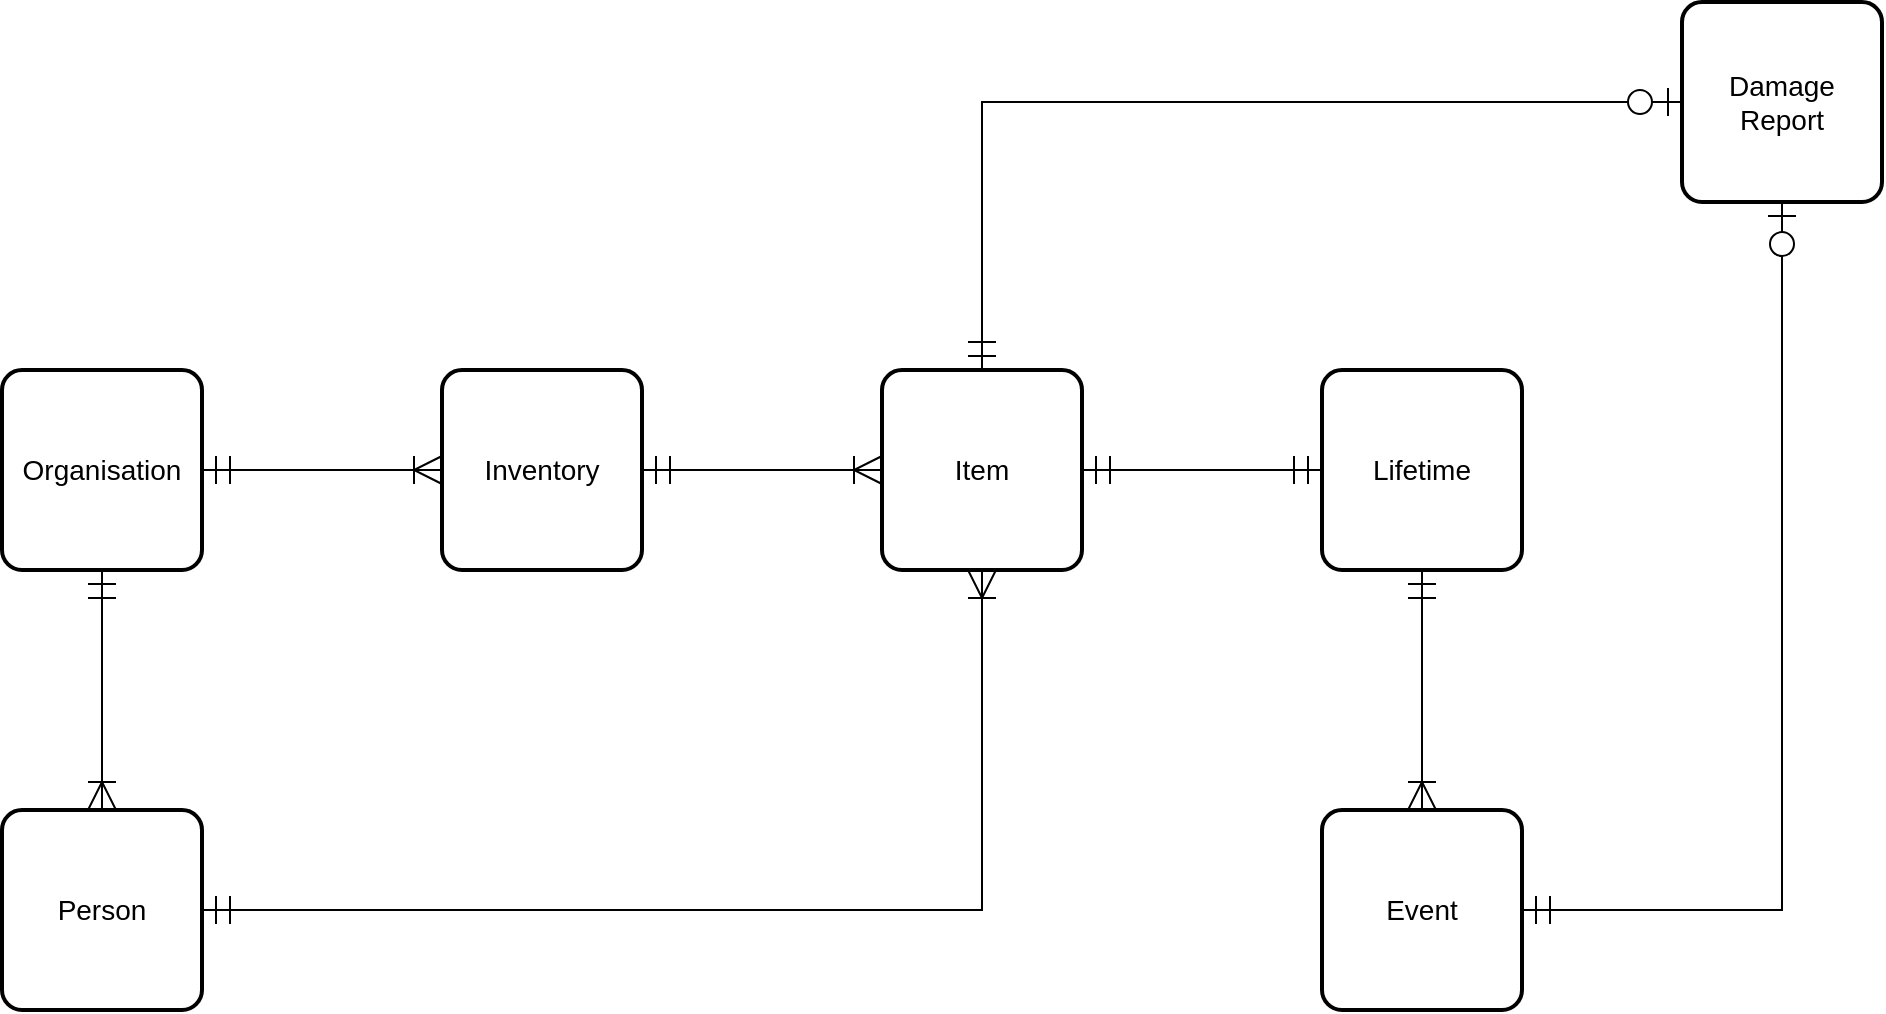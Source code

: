 <mxfile version="10.7.7" type="device"><diagram id="_GvKBpLeozDcFgyx6WHO" name="Basic"><mxGraphModel dx="842" dy="607" grid="1" gridSize="10" guides="1" tooltips="1" connect="1" arrows="1" fold="1" page="1" pageScale="1" pageWidth="827" pageHeight="1169" math="0" shadow="0"><root><mxCell id="0"/><mxCell id="1" parent="0"/><mxCell id="5QvPNb8wQCuW4MMWJvOF-3" style="edgeStyle=orthogonalEdgeStyle;rounded=0;orthogonalLoop=1;jettySize=auto;html=1;exitX=1;exitY=0.5;exitDx=0;exitDy=0;entryX=0;entryY=0.5;entryDx=0;entryDy=0;startArrow=ERmandOne;startFill=0;endArrow=ERoneToMany;endFill=0;endSize=12;startSize=12;" parent="1" source="5QvPNb8wQCuW4MMWJvOF-1" target="5QvPNb8wQCuW4MMWJvOF-2" edge="1"><mxGeometry relative="1" as="geometry"/></mxCell><mxCell id="5QvPNb8wQCuW4MMWJvOF-1" value="Organisation" style="strokeWidth=2;rounded=1;arcSize=10;whiteSpace=wrap;html=1;align=center;fontSize=14;" parent="1" vertex="1"><mxGeometry x="40" y="264" width="100" height="100" as="geometry"/></mxCell><mxCell id="5QvPNb8wQCuW4MMWJvOF-5" style="edgeStyle=orthogonalEdgeStyle;rounded=0;orthogonalLoop=1;jettySize=auto;html=1;exitX=1;exitY=0.5;exitDx=0;exitDy=0;entryX=0;entryY=0.5;entryDx=0;entryDy=0;startArrow=ERmandOne;startFill=0;startSize=12;endArrow=ERoneToMany;endFill=0;endSize=12;" parent="1" source="5QvPNb8wQCuW4MMWJvOF-2" target="5QvPNb8wQCuW4MMWJvOF-4" edge="1"><mxGeometry relative="1" as="geometry"/></mxCell><mxCell id="5QvPNb8wQCuW4MMWJvOF-2" value="Inventory" style="strokeWidth=2;rounded=1;arcSize=10;whiteSpace=wrap;html=1;align=center;fontSize=14;" parent="1" vertex="1"><mxGeometry x="260" y="264" width="100" height="100" as="geometry"/></mxCell><mxCell id="5QvPNb8wQCuW4MMWJvOF-7" style="edgeStyle=orthogonalEdgeStyle;rounded=0;orthogonalLoop=1;jettySize=auto;html=1;exitX=1;exitY=0.5;exitDx=0;exitDy=0;entryX=0;entryY=0.5;entryDx=0;entryDy=0;startArrow=ERmandOne;startFill=0;startSize=12;endArrow=ERmandOne;endFill=0;endSize=12;" parent="1" source="5QvPNb8wQCuW4MMWJvOF-4" target="5QvPNb8wQCuW4MMWJvOF-6" edge="1"><mxGeometry relative="1" as="geometry"/></mxCell><mxCell id="DbugQzQx4gIu4n984aib-2" style="edgeStyle=orthogonalEdgeStyle;rounded=0;orthogonalLoop=1;jettySize=auto;html=1;exitX=0.5;exitY=0;exitDx=0;exitDy=0;entryX=0;entryY=0.5;entryDx=0;entryDy=0;endArrow=ERzeroToOne;endFill=1;startArrow=ERmandOne;startFill=0;endSize=12;startSize=12;" edge="1" parent="1" source="5QvPNb8wQCuW4MMWJvOF-4" target="DbugQzQx4gIu4n984aib-1"><mxGeometry relative="1" as="geometry"/></mxCell><mxCell id="5QvPNb8wQCuW4MMWJvOF-4" value="Item" style="strokeWidth=2;rounded=1;arcSize=10;whiteSpace=wrap;html=1;align=center;fontSize=14;" parent="1" vertex="1"><mxGeometry x="480" y="264" width="100" height="100" as="geometry"/></mxCell><mxCell id="5QvPNb8wQCuW4MMWJvOF-9" style="edgeStyle=orthogonalEdgeStyle;rounded=0;orthogonalLoop=1;jettySize=auto;html=1;exitX=0.5;exitY=1;exitDx=0;exitDy=0;entryX=0.5;entryY=0;entryDx=0;entryDy=0;startArrow=ERmandOne;startFill=0;startSize=12;endArrow=ERoneToMany;endFill=0;endSize=12;" parent="1" source="5QvPNb8wQCuW4MMWJvOF-6" target="5QvPNb8wQCuW4MMWJvOF-8" edge="1"><mxGeometry relative="1" as="geometry"/></mxCell><mxCell id="5QvPNb8wQCuW4MMWJvOF-6" value="Lifetime" style="strokeWidth=2;rounded=1;arcSize=10;whiteSpace=wrap;html=1;align=center;fontSize=14;" parent="1" vertex="1"><mxGeometry x="700" y="264" width="100" height="100" as="geometry"/></mxCell><mxCell id="DbugQzQx4gIu4n984aib-4" style="edgeStyle=orthogonalEdgeStyle;rounded=0;orthogonalLoop=1;jettySize=auto;html=1;exitX=1;exitY=0.5;exitDx=0;exitDy=0;entryX=0.5;entryY=1;entryDx=0;entryDy=0;startArrow=ERmandOne;startFill=0;startSize=12;endArrow=ERzeroToOne;endFill=1;endSize=12;" edge="1" parent="1" source="5QvPNb8wQCuW4MMWJvOF-8" target="DbugQzQx4gIu4n984aib-1"><mxGeometry relative="1" as="geometry"/></mxCell><mxCell id="5QvPNb8wQCuW4MMWJvOF-8" value="Event" style="strokeWidth=2;rounded=1;arcSize=10;whiteSpace=wrap;html=1;align=center;fontSize=14;" parent="1" vertex="1"><mxGeometry x="700" y="484" width="100" height="100" as="geometry"/></mxCell><mxCell id="5QvPNb8wQCuW4MMWJvOF-11" style="edgeStyle=orthogonalEdgeStyle;rounded=0;orthogonalLoop=1;jettySize=auto;html=1;exitX=0.5;exitY=0;exitDx=0;exitDy=0;entryX=0.5;entryY=1;entryDx=0;entryDy=0;startArrow=ERoneToMany;startFill=0;startSize=12;endArrow=ERmandOne;endFill=0;endSize=12;" parent="1" source="5QvPNb8wQCuW4MMWJvOF-10" target="5QvPNb8wQCuW4MMWJvOF-1" edge="1"><mxGeometry relative="1" as="geometry"/></mxCell><mxCell id="zLNpXcZejAgezcAYLTAP-1" style="edgeStyle=orthogonalEdgeStyle;rounded=0;orthogonalLoop=1;jettySize=auto;html=1;exitX=1;exitY=0.5;exitDx=0;exitDy=0;entryX=0.5;entryY=1;entryDx=0;entryDy=0;endArrow=ERoneToMany;endFill=0;startSize=12;endSize=12;startArrow=ERmandOne;startFill=0;" parent="1" source="5QvPNb8wQCuW4MMWJvOF-10" target="5QvPNb8wQCuW4MMWJvOF-4" edge="1"><mxGeometry relative="1" as="geometry"/></mxCell><mxCell id="5QvPNb8wQCuW4MMWJvOF-10" value="Person" style="strokeWidth=2;rounded=1;arcSize=10;whiteSpace=wrap;html=1;align=center;fontSize=14;" parent="1" vertex="1"><mxGeometry x="40" y="484" width="100" height="100" as="geometry"/></mxCell><mxCell id="DbugQzQx4gIu4n984aib-1" value="Damage Report" style="strokeWidth=2;rounded=1;arcSize=10;whiteSpace=wrap;html=1;align=center;fontSize=14;" vertex="1" parent="1"><mxGeometry x="880" y="80" width="100" height="100" as="geometry"/></mxCell></root></mxGraphModel></diagram><diagram id="gsqZ_80uJfp-jsKnLMtk" name="Advance"><mxGraphModel dx="1203" dy="867" grid="1" gridSize="10" guides="1" tooltips="1" connect="1" arrows="1" fold="1" page="1" pageScale="1" pageWidth="827" pageHeight="1169" math="0" shadow="0"><root><mxCell id="19jVaYg5dmGJFF_RDaZT-0"/><mxCell id="19jVaYg5dmGJFF_RDaZT-1" parent="19jVaYg5dmGJFF_RDaZT-0"/><mxCell id="TjlZCDQqwRNZRo_nXs6U-13" style="edgeStyle=orthogonalEdgeStyle;rounded=0;orthogonalLoop=1;jettySize=auto;html=1;exitX=1;exitY=0.5;exitDx=0;exitDy=0;entryX=0;entryY=0.5;entryDx=0;entryDy=0;endArrow=ERoneToMany;endFill=0;startArrow=ERmandOne;startFill=0;endSize=12;startSize=12;" parent="19jVaYg5dmGJFF_RDaZT-1" source="6cF5iHMJc9zfMvDk7r_Y-0" target="TjlZCDQqwRNZRo_nXs6U-0" edge="1"><mxGeometry relative="1" as="geometry"/></mxCell><mxCell id="3a47TFmYE23sMU_mD0Hx-2" style="edgeStyle=orthogonalEdgeStyle;rounded=0;orthogonalLoop=1;jettySize=auto;html=1;exitX=0.5;exitY=1;exitDx=0;exitDy=0;entryX=0.5;entryY=0;entryDx=0;entryDy=0;startArrow=ERmandOne;startFill=0;startSize=12;endArrow=ERoneToMany;endFill=0;endSize=12;" parent="19jVaYg5dmGJFF_RDaZT-1" source="6cF5iHMJc9zfMvDk7r_Y-0" target="nq54go64z7IehE116V87-0" edge="1"><mxGeometry relative="1" as="geometry"/></mxCell><mxCell id="6cF5iHMJc9zfMvDk7r_Y-0" value="Organisation" style="swimlane;fontStyle=0;childLayout=stackLayout;horizontal=1;startSize=26;fillColor=#e0e0e0;horizontalStack=0;resizeParent=1;resizeParentMax=0;resizeLast=0;collapsible=1;marginBottom=0;swimlaneFillColor=#ffffff;align=center;fontSize=14;" parent="19jVaYg5dmGJFF_RDaZT-1" vertex="1"><mxGeometry x="40" y="51" width="160" height="118" as="geometry"><mxRectangle x="40" y="51" width="110" height="26" as="alternateBounds"/></mxGeometry></mxCell><mxCell id="6cF5iHMJc9zfMvDk7r_Y-1" value="organisationId" style="shape=partialRectangle;top=0;left=0;right=0;bottom=1;align=left;verticalAlign=middle;fillColor=none;spacingLeft=34;spacingRight=4;overflow=hidden;rotatable=0;points=[[0,0.5],[1,0.5]];portConstraint=eastwest;dropTarget=0;fontStyle=5;fontSize=12;" parent="6cF5iHMJc9zfMvDk7r_Y-0" vertex="1"><mxGeometry y="26" width="160" height="30" as="geometry"/></mxCell><mxCell id="6cF5iHMJc9zfMvDk7r_Y-2" value="PK" style="shape=partialRectangle;top=0;left=0;bottom=0;fillColor=none;align=left;verticalAlign=middle;spacingLeft=4;spacingRight=4;overflow=hidden;rotatable=0;points=[];portConstraint=eastwest;part=1;fontSize=12;" parent="6cF5iHMJc9zfMvDk7r_Y-1" vertex="1" connectable="0"><mxGeometry width="30" height="30" as="geometry"/></mxCell><mxCell id="6cF5iHMJc9zfMvDk7r_Y-3" value="name" style="shape=partialRectangle;top=0;left=0;right=0;bottom=0;align=left;verticalAlign=top;fillColor=none;spacingLeft=34;spacingRight=4;overflow=hidden;rotatable=0;points=[[0,0.5],[1,0.5]];portConstraint=eastwest;dropTarget=0;fontSize=12;" parent="6cF5iHMJc9zfMvDk7r_Y-0" vertex="1"><mxGeometry y="56" width="160" height="26" as="geometry"/></mxCell><mxCell id="6cF5iHMJc9zfMvDk7r_Y-4" value="" style="shape=partialRectangle;top=0;left=0;bottom=0;fillColor=none;align=left;verticalAlign=top;spacingLeft=4;spacingRight=4;overflow=hidden;rotatable=0;points=[];portConstraint=eastwest;part=1;fontSize=12;" parent="6cF5iHMJc9zfMvDk7r_Y-3" vertex="1" connectable="0"><mxGeometry width="30" height="26" as="geometry"/></mxCell><mxCell id="uisnHZtuLFQr4mI47e_I-38" value="..." style="shape=partialRectangle;top=0;left=0;right=0;bottom=0;align=left;verticalAlign=top;fillColor=none;spacingLeft=34;spacingRight=4;overflow=hidden;rotatable=0;points=[[0,0.5],[1,0.5]];portConstraint=eastwest;dropTarget=0;fontSize=12;" parent="6cF5iHMJc9zfMvDk7r_Y-0" vertex="1"><mxGeometry y="82" width="160" height="26" as="geometry"/></mxCell><mxCell id="uisnHZtuLFQr4mI47e_I-39" value="" style="shape=partialRectangle;top=0;left=0;bottom=0;fillColor=none;align=left;verticalAlign=top;spacingLeft=4;spacingRight=4;overflow=hidden;rotatable=0;points=[];portConstraint=eastwest;part=1;fontSize=12;" parent="uisnHZtuLFQr4mI47e_I-38" vertex="1" connectable="0"><mxGeometry width="30" height="26" as="geometry"/></mxCell><mxCell id="6cF5iHMJc9zfMvDk7r_Y-9" value="" style="shape=partialRectangle;top=0;left=0;right=0;bottom=0;align=left;verticalAlign=top;fillColor=none;spacingLeft=34;spacingRight=4;overflow=hidden;rotatable=0;points=[[0,0.5],[1,0.5]];portConstraint=eastwest;dropTarget=0;fontSize=12;" parent="6cF5iHMJc9zfMvDk7r_Y-0" vertex="1"><mxGeometry y="108" width="160" height="10" as="geometry"/></mxCell><mxCell id="6cF5iHMJc9zfMvDk7r_Y-10" value="" style="shape=partialRectangle;top=0;left=0;bottom=0;fillColor=none;align=left;verticalAlign=top;spacingLeft=4;spacingRight=4;overflow=hidden;rotatable=0;points=[];portConstraint=eastwest;part=1;fontSize=12;" parent="6cF5iHMJc9zfMvDk7r_Y-9" vertex="1" connectable="0"><mxGeometry width="30" height="10" as="geometry"/></mxCell><mxCell id="fBjy8eBdVe6VSNJDR8x1-12" style="edgeStyle=orthogonalEdgeStyle;rounded=0;orthogonalLoop=1;jettySize=auto;html=1;exitX=1;exitY=0.5;exitDx=0;exitDy=0;entryX=0.5;entryY=0;entryDx=0;entryDy=0;startArrow=ERmandOne;startFill=0;startSize=12;endArrow=ERoneToMany;endFill=0;endSize=12;" parent="19jVaYg5dmGJFF_RDaZT-1" source="TjlZCDQqwRNZRo_nXs6U-0" target="fBjy8eBdVe6VSNJDR8x1-0" edge="1"><mxGeometry relative="1" as="geometry"/></mxCell><mxCell id="TjlZCDQqwRNZRo_nXs6U-0" value="Inventory" style="swimlane;fontStyle=0;childLayout=stackLayout;horizontal=1;startSize=26;fillColor=#e0e0e0;horizontalStack=0;resizeParent=1;resizeParentMax=0;resizeLast=0;collapsible=1;marginBottom=0;swimlaneFillColor=#ffffff;align=center;fontSize=14;" parent="19jVaYg5dmGJFF_RDaZT-1" vertex="1"><mxGeometry x="342" y="38" width="160" height="144" as="geometry"><mxRectangle x="360" y="50" width="90" height="26" as="alternateBounds"/></mxGeometry></mxCell><mxCell id="TjlZCDQqwRNZRo_nXs6U-1" value="inventoryId" style="shape=partialRectangle;top=0;left=0;right=0;bottom=1;align=left;verticalAlign=middle;fillColor=none;spacingLeft=34;spacingRight=4;overflow=hidden;rotatable=0;points=[[0,0.5],[1,0.5]];portConstraint=eastwest;dropTarget=0;fontStyle=5;fontSize=12;" parent="TjlZCDQqwRNZRo_nXs6U-0" vertex="1"><mxGeometry y="26" width="160" height="30" as="geometry"/></mxCell><mxCell id="TjlZCDQqwRNZRo_nXs6U-2" value="PK" style="shape=partialRectangle;top=0;left=0;bottom=0;fillColor=none;align=left;verticalAlign=middle;spacingLeft=4;spacingRight=4;overflow=hidden;rotatable=0;points=[];portConstraint=eastwest;part=1;fontSize=12;" parent="TjlZCDQqwRNZRo_nXs6U-1" vertex="1" connectable="0"><mxGeometry width="30" height="30" as="geometry"/></mxCell><mxCell id="TjlZCDQqwRNZRo_nXs6U-3" value="name" style="shape=partialRectangle;top=0;left=0;right=0;bottom=0;align=left;verticalAlign=top;fillColor=none;spacingLeft=34;spacingRight=4;overflow=hidden;rotatable=0;points=[[0,0.5],[1,0.5]];portConstraint=eastwest;dropTarget=0;fontSize=12;" parent="TjlZCDQqwRNZRo_nXs6U-0" vertex="1"><mxGeometry y="56" width="160" height="26" as="geometry"/></mxCell><mxCell id="TjlZCDQqwRNZRo_nXs6U-4" value="" style="shape=partialRectangle;top=0;left=0;bottom=0;fillColor=none;align=left;verticalAlign=top;spacingLeft=4;spacingRight=4;overflow=hidden;rotatable=0;points=[];portConstraint=eastwest;part=1;fontSize=12;" parent="TjlZCDQqwRNZRo_nXs6U-3" vertex="1" connectable="0"><mxGeometry width="30" height="26" as="geometry"/></mxCell><mxCell id="uisnHZtuLFQr4mI47e_I-36" value="..." style="shape=partialRectangle;top=0;left=0;right=0;bottom=0;align=left;verticalAlign=top;fillColor=none;spacingLeft=34;spacingRight=4;overflow=hidden;rotatable=0;points=[[0,0.5],[1,0.5]];portConstraint=eastwest;dropTarget=0;fontSize=12;" parent="TjlZCDQqwRNZRo_nXs6U-0" vertex="1"><mxGeometry y="82" width="160" height="26" as="geometry"/></mxCell><mxCell id="uisnHZtuLFQr4mI47e_I-37" value="" style="shape=partialRectangle;top=0;left=0;bottom=0;fillColor=none;align=left;verticalAlign=top;spacingLeft=4;spacingRight=4;overflow=hidden;rotatable=0;points=[];portConstraint=eastwest;part=1;fontSize=12;" parent="uisnHZtuLFQr4mI47e_I-36" vertex="1" connectable="0"><mxGeometry width="30" height="26" as="geometry"/></mxCell><mxCell id="TjlZCDQqwRNZRo_nXs6U-11" value="organisationId" style="shape=partialRectangle;top=0;left=0;right=0;bottom=0;align=left;verticalAlign=top;fillColor=none;spacingLeft=34;spacingRight=4;overflow=hidden;rotatable=0;points=[[0,0.5],[1,0.5]];portConstraint=eastwest;dropTarget=0;fontSize=12;fontStyle=1" parent="TjlZCDQqwRNZRo_nXs6U-0" vertex="1"><mxGeometry y="108" width="160" height="26" as="geometry"/></mxCell><mxCell id="TjlZCDQqwRNZRo_nXs6U-12" value="FK" style="shape=partialRectangle;top=0;left=0;bottom=0;fillColor=none;align=left;verticalAlign=top;spacingLeft=4;spacingRight=4;overflow=hidden;rotatable=0;points=[];portConstraint=eastwest;part=1;fontSize=12;" parent="TjlZCDQqwRNZRo_nXs6U-11" vertex="1" connectable="0"><mxGeometry width="30" height="26" as="geometry"/></mxCell><mxCell id="TjlZCDQqwRNZRo_nXs6U-9" value="" style="shape=partialRectangle;top=0;left=0;right=0;bottom=0;align=left;verticalAlign=top;fillColor=none;spacingLeft=34;spacingRight=4;overflow=hidden;rotatable=0;points=[[0,0.5],[1,0.5]];portConstraint=eastwest;dropTarget=0;fontSize=12;" parent="TjlZCDQqwRNZRo_nXs6U-0" vertex="1"><mxGeometry y="134" width="160" height="10" as="geometry"/></mxCell><mxCell id="TjlZCDQqwRNZRo_nXs6U-10" value="" style="shape=partialRectangle;top=0;left=0;bottom=0;fillColor=none;align=left;verticalAlign=top;spacingLeft=4;spacingRight=4;overflow=hidden;rotatable=0;points=[];portConstraint=eastwest;part=1;fontSize=12;" parent="TjlZCDQqwRNZRo_nXs6U-9" vertex="1" connectable="0"><mxGeometry width="30" height="10" as="geometry"/></mxCell><mxCell id="j971JhlOxCxVskZMbklY-11" style="edgeStyle=orthogonalEdgeStyle;rounded=0;orthogonalLoop=1;jettySize=auto;html=1;exitX=1;exitY=0.5;exitDx=0;exitDy=0;entryX=0.5;entryY=0;entryDx=0;entryDy=0;startArrow=ERmandOne;startFill=0;startSize=12;endArrow=ERzeroToOne;endFill=1;endSize=12;" edge="1" parent="19jVaYg5dmGJFF_RDaZT-1" source="fBjy8eBdVe6VSNJDR8x1-0" target="j971JhlOxCxVskZMbklY-0"><mxGeometry relative="1" as="geometry"/></mxCell><mxCell id="fBjy8eBdVe6VSNJDR8x1-0" value="Item" style="swimlane;fontStyle=0;childLayout=stackLayout;horizontal=1;startSize=26;fillColor=#e0e0e0;horizontalStack=0;resizeParent=1;resizeParentMax=0;resizeLast=0;collapsible=1;marginBottom=0;swimlaneFillColor=#ffffff;align=center;fontSize=14;" parent="19jVaYg5dmGJFF_RDaZT-1" vertex="1"><mxGeometry x="600" y="249" width="160" height="168" as="geometry"><mxRectangle x="600" y="249" width="60" height="26" as="alternateBounds"/></mxGeometry></mxCell><mxCell id="fBjy8eBdVe6VSNJDR8x1-1" value="itemId" style="shape=partialRectangle;top=0;left=0;right=0;bottom=1;align=left;verticalAlign=middle;fillColor=none;spacingLeft=34;spacingRight=4;overflow=hidden;rotatable=0;points=[[0,0.5],[1,0.5]];portConstraint=eastwest;dropTarget=0;fontStyle=5;fontSize=12;" parent="fBjy8eBdVe6VSNJDR8x1-0" vertex="1"><mxGeometry y="26" width="160" height="30" as="geometry"/></mxCell><mxCell id="fBjy8eBdVe6VSNJDR8x1-2" value="PK" style="shape=partialRectangle;top=0;left=0;bottom=0;fillColor=none;align=left;verticalAlign=middle;spacingLeft=4;spacingRight=4;overflow=hidden;rotatable=0;points=[];portConstraint=eastwest;part=1;fontSize=12;" parent="fBjy8eBdVe6VSNJDR8x1-1" vertex="1" connectable="0"><mxGeometry width="30" height="30" as="geometry"/></mxCell><mxCell id="fBjy8eBdVe6VSNJDR8x1-3" value="name" style="shape=partialRectangle;top=0;left=0;right=0;bottom=0;align=left;verticalAlign=top;fillColor=none;spacingLeft=34;spacingRight=4;overflow=hidden;rotatable=0;points=[[0,0.5],[1,0.5]];portConstraint=eastwest;dropTarget=0;fontSize=12;" parent="fBjy8eBdVe6VSNJDR8x1-0" vertex="1"><mxGeometry y="56" width="160" height="26" as="geometry"/></mxCell><mxCell id="fBjy8eBdVe6VSNJDR8x1-4" value="" style="shape=partialRectangle;top=0;left=0;bottom=0;fillColor=none;align=left;verticalAlign=top;spacingLeft=4;spacingRight=4;overflow=hidden;rotatable=0;points=[];portConstraint=eastwest;part=1;fontSize=12;" parent="fBjy8eBdVe6VSNJDR8x1-3" vertex="1" connectable="0"><mxGeometry width="30" height="26" as="geometry"/></mxCell><mxCell id="uisnHZtuLFQr4mI47e_I-42" value="..." style="shape=partialRectangle;top=0;left=0;right=0;bottom=0;align=left;verticalAlign=top;fillColor=none;spacingLeft=34;spacingRight=4;overflow=hidden;rotatable=0;points=[[0,0.5],[1,0.5]];portConstraint=eastwest;dropTarget=0;fontSize=12;" parent="fBjy8eBdVe6VSNJDR8x1-0" vertex="1"><mxGeometry y="82" width="160" height="26" as="geometry"/></mxCell><mxCell id="uisnHZtuLFQr4mI47e_I-43" value="" style="shape=partialRectangle;top=0;left=0;bottom=0;fillColor=none;align=left;verticalAlign=top;spacingLeft=4;spacingRight=4;overflow=hidden;rotatable=0;points=[];portConstraint=eastwest;part=1;fontSize=12;" parent="uisnHZtuLFQr4mI47e_I-42" vertex="1" connectable="0"><mxGeometry width="30" height="26" as="geometry"/></mxCell><mxCell id="fBjy8eBdVe6VSNJDR8x1-5" value="inventoryId" style="shape=partialRectangle;top=0;left=0;right=0;bottom=0;align=left;verticalAlign=top;fillColor=none;spacingLeft=34;spacingRight=4;overflow=hidden;rotatable=0;points=[[0,0.5],[1,0.5]];portConstraint=eastwest;dropTarget=0;fontSize=12;fontStyle=1" parent="fBjy8eBdVe6VSNJDR8x1-0" vertex="1"><mxGeometry y="108" width="160" height="26" as="geometry"/></mxCell><mxCell id="fBjy8eBdVe6VSNJDR8x1-6" value="FK" style="shape=partialRectangle;top=0;left=0;bottom=0;fillColor=none;align=left;verticalAlign=top;spacingLeft=4;spacingRight=4;overflow=hidden;rotatable=0;points=[];portConstraint=eastwest;part=1;fontSize=12;" parent="fBjy8eBdVe6VSNJDR8x1-5" vertex="1" connectable="0"><mxGeometry width="30" height="26" as="geometry"/></mxCell><mxCell id="PK7bnghDJMbK3GoIl_M4-1" value="personId" style="shape=partialRectangle;top=0;left=0;right=0;bottom=0;align=left;verticalAlign=top;fillColor=none;spacingLeft=34;spacingRight=4;overflow=hidden;rotatable=0;points=[[0,0.5],[1,0.5]];portConstraint=eastwest;dropTarget=0;fontSize=12;fontStyle=1" parent="fBjy8eBdVe6VSNJDR8x1-0" vertex="1"><mxGeometry y="134" width="160" height="26" as="geometry"/></mxCell><mxCell id="PK7bnghDJMbK3GoIl_M4-2" value="FK" style="shape=partialRectangle;top=0;left=0;bottom=0;fillColor=none;align=left;verticalAlign=top;spacingLeft=4;spacingRight=4;overflow=hidden;rotatable=0;points=[];portConstraint=eastwest;part=1;fontSize=12;" parent="PK7bnghDJMbK3GoIl_M4-1" vertex="1" connectable="0"><mxGeometry width="30" height="26" as="geometry"/></mxCell><mxCell id="fBjy8eBdVe6VSNJDR8x1-9" value="" style="shape=partialRectangle;top=0;left=0;right=0;bottom=0;align=left;verticalAlign=top;fillColor=none;spacingLeft=34;spacingRight=4;overflow=hidden;rotatable=0;points=[[0,0.5],[1,0.5]];portConstraint=eastwest;dropTarget=0;fontSize=12;" parent="fBjy8eBdVe6VSNJDR8x1-0" vertex="1"><mxGeometry y="160" width="160" height="8" as="geometry"/></mxCell><mxCell id="fBjy8eBdVe6VSNJDR8x1-10" value="" style="shape=partialRectangle;top=0;left=0;bottom=0;fillColor=none;align=left;verticalAlign=top;spacingLeft=4;spacingRight=4;overflow=hidden;rotatable=0;points=[];portConstraint=eastwest;part=1;fontSize=12;" parent="fBjy8eBdVe6VSNJDR8x1-9" vertex="1" connectable="0"><mxGeometry width="30" height="8" as="geometry"/></mxCell><mxCell id="PK7bnghDJMbK3GoIl_M4-0" style="edgeStyle=orthogonalEdgeStyle;rounded=0;orthogonalLoop=1;jettySize=auto;html=1;exitX=1;exitY=0.5;exitDx=0;exitDy=0;startArrow=ERmandOne;startFill=0;startSize=12;endArrow=ERoneToMany;endFill=0;endSize=12;entryX=0;entryY=0.5;entryDx=0;entryDy=0;" parent="19jVaYg5dmGJFF_RDaZT-1" source="nq54go64z7IehE116V87-0" target="fBjy8eBdVe6VSNJDR8x1-0" edge="1"><mxGeometry relative="1" as="geometry"><mxPoint x="520" y="310" as="targetPoint"/></mxGeometry></mxCell><mxCell id="PK7bnghDJMbK3GoIl_M4-15" value="takes out" style="text;html=1;resizable=0;points=[];align=center;verticalAlign=middle;labelBackgroundColor=#ffffff;" parent="PK7bnghDJMbK3GoIl_M4-0" vertex="1" connectable="0"><mxGeometry x="0.15" y="3" relative="1" as="geometry"><mxPoint x="-30" y="-7" as="offset"/></mxGeometry></mxCell><mxCell id="nq54go64z7IehE116V87-0" value="Person" style="swimlane;fontStyle=0;childLayout=stackLayout;horizontal=1;startSize=26;fillColor=#e0e0e0;horizontalStack=0;resizeParent=1;resizeParentMax=0;resizeLast=0;collapsible=1;marginBottom=0;swimlaneFillColor=#ffffff;align=center;fontSize=14;" parent="19jVaYg5dmGJFF_RDaZT-1" vertex="1"><mxGeometry x="40" y="261" width="160" height="144" as="geometry"><mxRectangle x="40" y="261" width="80" height="26" as="alternateBounds"/></mxGeometry></mxCell><mxCell id="nq54go64z7IehE116V87-1" value="personId" style="shape=partialRectangle;top=0;left=0;right=0;bottom=1;align=left;verticalAlign=middle;fillColor=none;spacingLeft=34;spacingRight=4;overflow=hidden;rotatable=0;points=[[0,0.5],[1,0.5]];portConstraint=eastwest;dropTarget=0;fontStyle=5;fontSize=12;" parent="nq54go64z7IehE116V87-0" vertex="1"><mxGeometry y="26" width="160" height="30" as="geometry"/></mxCell><mxCell id="nq54go64z7IehE116V87-2" value="PK" style="shape=partialRectangle;top=0;left=0;bottom=0;fillColor=none;align=left;verticalAlign=middle;spacingLeft=4;spacingRight=4;overflow=hidden;rotatable=0;points=[];portConstraint=eastwest;part=1;fontSize=12;" parent="nq54go64z7IehE116V87-1" vertex="1" connectable="0"><mxGeometry width="30" height="30" as="geometry"/></mxCell><mxCell id="nq54go64z7IehE116V87-3" value="fullname" style="shape=partialRectangle;top=0;left=0;right=0;bottom=0;align=left;verticalAlign=top;fillColor=none;spacingLeft=34;spacingRight=4;overflow=hidden;rotatable=0;points=[[0,0.5],[1,0.5]];portConstraint=eastwest;dropTarget=0;fontSize=12;" parent="nq54go64z7IehE116V87-0" vertex="1"><mxGeometry y="56" width="160" height="26" as="geometry"/></mxCell><mxCell id="nq54go64z7IehE116V87-4" value="" style="shape=partialRectangle;top=0;left=0;bottom=0;fillColor=none;align=left;verticalAlign=top;spacingLeft=4;spacingRight=4;overflow=hidden;rotatable=0;points=[];portConstraint=eastwest;part=1;fontSize=12;" parent="nq54go64z7IehE116V87-3" vertex="1" connectable="0"><mxGeometry width="30" height="26" as="geometry"/></mxCell><mxCell id="uisnHZtuLFQr4mI47e_I-40" value="..." style="shape=partialRectangle;top=0;left=0;right=0;bottom=0;align=left;verticalAlign=top;fillColor=none;spacingLeft=34;spacingRight=4;overflow=hidden;rotatable=0;points=[[0,0.5],[1,0.5]];portConstraint=eastwest;dropTarget=0;fontSize=12;" parent="nq54go64z7IehE116V87-0" vertex="1"><mxGeometry y="82" width="160" height="26" as="geometry"/></mxCell><mxCell id="uisnHZtuLFQr4mI47e_I-41" value="" style="shape=partialRectangle;top=0;left=0;bottom=0;fillColor=none;align=left;verticalAlign=top;spacingLeft=4;spacingRight=4;overflow=hidden;rotatable=0;points=[];portConstraint=eastwest;part=1;fontSize=12;" parent="uisnHZtuLFQr4mI47e_I-40" vertex="1" connectable="0"><mxGeometry width="30" height="26" as="geometry"/></mxCell><mxCell id="3a47TFmYE23sMU_mD0Hx-0" value="organisationId" style="shape=partialRectangle;top=0;left=0;right=0;bottom=0;align=left;verticalAlign=top;fillColor=none;spacingLeft=34;spacingRight=4;overflow=hidden;rotatable=0;points=[[0,0.5],[1,0.5]];portConstraint=eastwest;dropTarget=0;fontSize=12;fontStyle=1" parent="nq54go64z7IehE116V87-0" vertex="1"><mxGeometry y="108" width="160" height="26" as="geometry"/></mxCell><mxCell id="3a47TFmYE23sMU_mD0Hx-1" value="FK" style="shape=partialRectangle;top=0;left=0;bottom=0;fillColor=none;align=left;verticalAlign=top;spacingLeft=4;spacingRight=4;overflow=hidden;rotatable=0;points=[];portConstraint=eastwest;part=1;fontSize=12;" parent="3a47TFmYE23sMU_mD0Hx-0" vertex="1" connectable="0"><mxGeometry width="30" height="26" as="geometry"/></mxCell><mxCell id="nq54go64z7IehE116V87-9" value="" style="shape=partialRectangle;top=0;left=0;right=0;bottom=0;align=left;verticalAlign=top;fillColor=none;spacingLeft=34;spacingRight=4;overflow=hidden;rotatable=0;points=[[0,0.5],[1,0.5]];portConstraint=eastwest;dropTarget=0;fontSize=12;" parent="nq54go64z7IehE116V87-0" vertex="1"><mxGeometry y="134" width="160" height="10" as="geometry"/></mxCell><mxCell id="nq54go64z7IehE116V87-10" value="" style="shape=partialRectangle;top=0;left=0;bottom=0;fillColor=none;align=left;verticalAlign=top;spacingLeft=4;spacingRight=4;overflow=hidden;rotatable=0;points=[];portConstraint=eastwest;part=1;fontSize=12;" parent="nq54go64z7IehE116V87-9" vertex="1" connectable="0"><mxGeometry width="30" height="10" as="geometry"/></mxCell><mxCell id="j971JhlOxCxVskZMbklY-12" style="edgeStyle=orthogonalEdgeStyle;rounded=0;orthogonalLoop=1;jettySize=auto;html=1;exitX=0.5;exitY=1;exitDx=0;exitDy=0;entryX=0.5;entryY=1;entryDx=0;entryDy=0;startArrow=ERmandOne;startFill=0;startSize=12;endArrow=ERzeroToOne;endFill=1;endSize=12;" edge="1" parent="19jVaYg5dmGJFF_RDaZT-1" source="uisnHZtuLFQr4mI47e_I-0" target="j971JhlOxCxVskZMbklY-0"><mxGeometry relative="1" as="geometry"/></mxCell><mxCell id="uisnHZtuLFQr4mI47e_I-0" value="Event" style="swimlane;fontStyle=0;childLayout=stackLayout;horizontal=1;startSize=26;fillColor=#e0e0e0;horizontalStack=0;resizeParent=1;resizeParentMax=0;resizeLast=0;collapsible=1;marginBottom=0;swimlaneFillColor=#ffffff;align=center;fontSize=14;" parent="19jVaYg5dmGJFF_RDaZT-1" vertex="1"><mxGeometry x="173" y="480" width="160" height="222" as="geometry"><mxRectangle x="173" y="480" width="70" height="26" as="alternateBounds"/></mxGeometry></mxCell><mxCell id="uisnHZtuLFQr4mI47e_I-1" value="eventId" style="shape=partialRectangle;top=0;left=0;right=0;bottom=1;align=left;verticalAlign=middle;fillColor=none;spacingLeft=34;spacingRight=4;overflow=hidden;rotatable=0;points=[[0,0.5],[1,0.5]];portConstraint=eastwest;dropTarget=0;fontStyle=5;fontSize=12;" parent="uisnHZtuLFQr4mI47e_I-0" vertex="1"><mxGeometry y="26" width="160" height="30" as="geometry"/></mxCell><mxCell id="uisnHZtuLFQr4mI47e_I-2" value="PK" style="shape=partialRectangle;top=0;left=0;bottom=0;fillColor=none;align=left;verticalAlign=middle;spacingLeft=4;spacingRight=4;overflow=hidden;rotatable=0;points=[];portConstraint=eastwest;part=1;fontSize=12;" parent="uisnHZtuLFQr4mI47e_I-1" vertex="1" connectable="0"><mxGeometry width="30" height="30" as="geometry"/></mxCell><mxCell id="uisnHZtuLFQr4mI47e_I-3" value="name" style="shape=partialRectangle;top=0;left=0;right=0;bottom=0;align=left;verticalAlign=top;fillColor=none;spacingLeft=34;spacingRight=4;overflow=hidden;rotatable=0;points=[[0,0.5],[1,0.5]];portConstraint=eastwest;dropTarget=0;fontSize=12;" parent="uisnHZtuLFQr4mI47e_I-0" vertex="1"><mxGeometry y="56" width="160" height="26" as="geometry"/></mxCell><mxCell id="uisnHZtuLFQr4mI47e_I-4" value="" style="shape=partialRectangle;top=0;left=0;bottom=0;fillColor=none;align=left;verticalAlign=top;spacingLeft=4;spacingRight=4;overflow=hidden;rotatable=0;points=[];portConstraint=eastwest;part=1;fontSize=12;" parent="uisnHZtuLFQr4mI47e_I-3" vertex="1" connectable="0"><mxGeometry width="30" height="26" as="geometry"/></mxCell><mxCell id="uisnHZtuLFQr4mI47e_I-5" value="description" style="shape=partialRectangle;top=0;left=0;right=0;bottom=0;align=left;verticalAlign=top;fillColor=none;spacingLeft=34;spacingRight=4;overflow=hidden;rotatable=0;points=[[0,0.5],[1,0.5]];portConstraint=eastwest;dropTarget=0;fontSize=12;" parent="uisnHZtuLFQr4mI47e_I-0" vertex="1"><mxGeometry y="82" width="160" height="26" as="geometry"/></mxCell><mxCell id="uisnHZtuLFQr4mI47e_I-6" value="" style="shape=partialRectangle;top=0;left=0;bottom=0;fillColor=none;align=left;verticalAlign=top;spacingLeft=4;spacingRight=4;overflow=hidden;rotatable=0;points=[];portConstraint=eastwest;part=1;fontSize=12;" parent="uisnHZtuLFQr4mI47e_I-5" vertex="1" connectable="0"><mxGeometry width="30" height="26" as="geometry"/></mxCell><mxCell id="uisnHZtuLFQr4mI47e_I-7" value="takeOutDate" style="shape=partialRectangle;top=0;left=0;right=0;bottom=0;align=left;verticalAlign=top;fillColor=none;spacingLeft=34;spacingRight=4;overflow=hidden;rotatable=0;points=[[0,0.5],[1,0.5]];portConstraint=eastwest;dropTarget=0;fontSize=12;" parent="uisnHZtuLFQr4mI47e_I-0" vertex="1"><mxGeometry y="108" width="160" height="26" as="geometry"/></mxCell><mxCell id="uisnHZtuLFQr4mI47e_I-8" value="" style="shape=partialRectangle;top=0;left=0;bottom=0;fillColor=none;align=left;verticalAlign=top;spacingLeft=4;spacingRight=4;overflow=hidden;rotatable=0;points=[];portConstraint=eastwest;part=1;fontSize=12;" parent="uisnHZtuLFQr4mI47e_I-7" vertex="1" connectable="0"><mxGeometry width="30" height="26" as="geometry"/></mxCell><mxCell id="uisnHZtuLFQr4mI47e_I-11" value="returnDate" style="shape=partialRectangle;top=0;left=0;right=0;bottom=0;align=left;verticalAlign=top;fillColor=none;spacingLeft=34;spacingRight=4;overflow=hidden;rotatable=0;points=[[0,0.5],[1,0.5]];portConstraint=eastwest;dropTarget=0;fontSize=12;" parent="uisnHZtuLFQr4mI47e_I-0" vertex="1"><mxGeometry y="134" width="160" height="26" as="geometry"/></mxCell><mxCell id="uisnHZtuLFQr4mI47e_I-12" value="" style="shape=partialRectangle;top=0;left=0;bottom=0;fillColor=none;align=left;verticalAlign=top;spacingLeft=4;spacingRight=4;overflow=hidden;rotatable=0;points=[];portConstraint=eastwest;part=1;fontSize=12;" parent="uisnHZtuLFQr4mI47e_I-11" vertex="1" connectable="0"><mxGeometry width="30" height="26" as="geometry"/></mxCell><mxCell id="uisnHZtuLFQr4mI47e_I-32" value="..." style="shape=partialRectangle;top=0;left=0;right=0;bottom=0;align=left;verticalAlign=top;fillColor=none;spacingLeft=34;spacingRight=4;overflow=hidden;rotatable=0;points=[[0,0.5],[1,0.5]];portConstraint=eastwest;dropTarget=0;fontSize=12;" parent="uisnHZtuLFQr4mI47e_I-0" vertex="1"><mxGeometry y="160" width="160" height="26" as="geometry"/></mxCell><mxCell id="uisnHZtuLFQr4mI47e_I-33" value="" style="shape=partialRectangle;top=0;left=0;bottom=0;fillColor=none;align=left;verticalAlign=top;spacingLeft=4;spacingRight=4;overflow=hidden;rotatable=0;points=[];portConstraint=eastwest;part=1;fontSize=12;" parent="uisnHZtuLFQr4mI47e_I-32" vertex="1" connectable="0"><mxGeometry width="30" height="26" as="geometry"/></mxCell><mxCell id="uisnHZtuLFQr4mI47e_I-30" value="lifetimeId" style="shape=partialRectangle;top=0;left=0;right=0;bottom=0;align=left;verticalAlign=top;fillColor=none;spacingLeft=34;spacingRight=4;overflow=hidden;rotatable=0;points=[[0,0.5],[1,0.5]];portConstraint=eastwest;dropTarget=0;fontSize=12;fontStyle=1" parent="uisnHZtuLFQr4mI47e_I-0" vertex="1"><mxGeometry y="186" width="160" height="26" as="geometry"/></mxCell><mxCell id="uisnHZtuLFQr4mI47e_I-31" value="FK" style="shape=partialRectangle;top=0;left=0;bottom=0;fillColor=none;align=left;verticalAlign=top;spacingLeft=4;spacingRight=4;overflow=hidden;rotatable=0;points=[];portConstraint=eastwest;part=1;fontSize=12;" parent="uisnHZtuLFQr4mI47e_I-30" vertex="1" connectable="0"><mxGeometry width="30" height="26" as="geometry"/></mxCell><mxCell id="uisnHZtuLFQr4mI47e_I-9" value="" style="shape=partialRectangle;top=0;left=0;right=0;bottom=0;align=left;verticalAlign=top;fillColor=none;spacingLeft=34;spacingRight=4;overflow=hidden;rotatable=0;points=[[0,0.5],[1,0.5]];portConstraint=eastwest;dropTarget=0;fontSize=12;" parent="uisnHZtuLFQr4mI47e_I-0" vertex="1"><mxGeometry y="212" width="160" height="10" as="geometry"/></mxCell><mxCell id="uisnHZtuLFQr4mI47e_I-10" value="" style="shape=partialRectangle;top=0;left=0;bottom=0;fillColor=none;align=left;verticalAlign=top;spacingLeft=4;spacingRight=4;overflow=hidden;rotatable=0;points=[];portConstraint=eastwest;part=1;fontSize=12;" parent="uisnHZtuLFQr4mI47e_I-9" vertex="1" connectable="0"><mxGeometry width="30" height="10" as="geometry"/></mxCell><mxCell id="uisnHZtuLFQr4mI47e_I-34" style="edgeStyle=orthogonalEdgeStyle;rounded=0;orthogonalLoop=1;jettySize=auto;html=1;exitX=0;exitY=0.5;exitDx=0;exitDy=0;entryX=1;entryY=0.5;entryDx=0;entryDy=0;startArrow=ERmandOne;startFill=0;startSize=12;endArrow=ERoneToMany;endFill=0;endSize=12;" parent="19jVaYg5dmGJFF_RDaZT-1" source="uisnHZtuLFQr4mI47e_I-17" target="uisnHZtuLFQr4mI47e_I-0" edge="1"><mxGeometry relative="1" as="geometry"/></mxCell><mxCell id="uisnHZtuLFQr4mI47e_I-35" style="edgeStyle=orthogonalEdgeStyle;rounded=0;orthogonalLoop=1;jettySize=auto;html=1;exitX=0.5;exitY=0;exitDx=0;exitDy=0;entryX=0.5;entryY=1;entryDx=0;entryDy=0;startArrow=ERmandOne;startFill=0;startSize=12;endArrow=ERmandOne;endFill=0;endSize=12;" parent="19jVaYg5dmGJFF_RDaZT-1" source="uisnHZtuLFQr4mI47e_I-17" target="fBjy8eBdVe6VSNJDR8x1-0" edge="1"><mxGeometry relative="1" as="geometry"/></mxCell><mxCell id="uisnHZtuLFQr4mI47e_I-17" value="Lifetime" style="swimlane;fontStyle=0;childLayout=stackLayout;horizontal=1;startSize=26;fillColor=#e0e0e0;horizontalStack=0;resizeParent=1;resizeParentMax=0;resizeLast=0;collapsible=1;marginBottom=0;swimlaneFillColor=#ffffff;align=center;fontSize=14;" parent="19jVaYg5dmGJFF_RDaZT-1" vertex="1"><mxGeometry x="450" y="545" width="160" height="92" as="geometry"><mxRectangle x="450" y="545" width="80" height="26" as="alternateBounds"/></mxGeometry></mxCell><mxCell id="uisnHZtuLFQr4mI47e_I-18" value="lifetimeId" style="shape=partialRectangle;top=0;left=0;right=0;bottom=1;align=left;verticalAlign=middle;fillColor=none;spacingLeft=34;spacingRight=4;overflow=hidden;rotatable=0;points=[[0,0.5],[1,0.5]];portConstraint=eastwest;dropTarget=0;fontStyle=5;fontSize=12;" parent="uisnHZtuLFQr4mI47e_I-17" vertex="1"><mxGeometry y="26" width="160" height="30" as="geometry"/></mxCell><mxCell id="uisnHZtuLFQr4mI47e_I-19" value="PK" style="shape=partialRectangle;top=0;left=0;bottom=0;fillColor=none;align=left;verticalAlign=middle;spacingLeft=4;spacingRight=4;overflow=hidden;rotatable=0;points=[];portConstraint=eastwest;part=1;fontSize=12;" parent="uisnHZtuLFQr4mI47e_I-18" vertex="1" connectable="0"><mxGeometry width="30" height="30" as="geometry"/></mxCell><mxCell id="uisnHZtuLFQr4mI47e_I-24" value="itemId" style="shape=partialRectangle;top=0;left=0;right=0;bottom=0;align=left;verticalAlign=top;fillColor=none;spacingLeft=34;spacingRight=4;overflow=hidden;rotatable=0;points=[[0,0.5],[1,0.5]];portConstraint=eastwest;dropTarget=0;fontSize=12;fontStyle=1" parent="uisnHZtuLFQr4mI47e_I-17" vertex="1"><mxGeometry y="56" width="160" height="26" as="geometry"/></mxCell><mxCell id="uisnHZtuLFQr4mI47e_I-25" value="FK" style="shape=partialRectangle;top=0;left=0;bottom=0;fillColor=none;align=left;verticalAlign=top;spacingLeft=4;spacingRight=4;overflow=hidden;rotatable=0;points=[];portConstraint=eastwest;part=1;fontSize=12;" parent="uisnHZtuLFQr4mI47e_I-24" vertex="1" connectable="0"><mxGeometry width="30" height="26" as="geometry"/></mxCell><mxCell id="uisnHZtuLFQr4mI47e_I-26" value="" style="shape=partialRectangle;top=0;left=0;right=0;bottom=0;align=left;verticalAlign=top;fillColor=none;spacingLeft=34;spacingRight=4;overflow=hidden;rotatable=0;points=[[0,0.5],[1,0.5]];portConstraint=eastwest;dropTarget=0;fontSize=12;" parent="uisnHZtuLFQr4mI47e_I-17" vertex="1"><mxGeometry y="82" width="160" height="10" as="geometry"/></mxCell><mxCell id="uisnHZtuLFQr4mI47e_I-27" value="" style="shape=partialRectangle;top=0;left=0;bottom=0;fillColor=none;align=left;verticalAlign=top;spacingLeft=4;spacingRight=4;overflow=hidden;rotatable=0;points=[];portConstraint=eastwest;part=1;fontSize=12;" parent="uisnHZtuLFQr4mI47e_I-26" vertex="1" connectable="0"><mxGeometry width="30" height="10" as="geometry"/></mxCell><mxCell id="j971JhlOxCxVskZMbklY-0" value="Damage Report" style="swimlane;fontStyle=0;childLayout=stackLayout;horizontal=1;startSize=26;fillColor=#e0e0e0;horizontalStack=0;resizeParent=1;resizeParentMax=0;resizeLast=0;collapsible=1;marginBottom=0;swimlaneFillColor=#ffffff;align=center;fontSize=14;" vertex="1" parent="19jVaYg5dmGJFF_RDaZT-1"><mxGeometry x="640" y="588" width="160" height="144" as="geometry"><mxRectangle x="720" y="679" width="130" height="26" as="alternateBounds"/></mxGeometry></mxCell><mxCell id="j971JhlOxCxVskZMbklY-1" value="damageReportId" style="shape=partialRectangle;top=0;left=0;right=0;bottom=1;align=left;verticalAlign=middle;fillColor=none;spacingLeft=34;spacingRight=4;overflow=hidden;rotatable=0;points=[[0,0.5],[1,0.5]];portConstraint=eastwest;dropTarget=0;fontStyle=5;fontSize=12;" vertex="1" parent="j971JhlOxCxVskZMbklY-0"><mxGeometry y="26" width="160" height="30" as="geometry"/></mxCell><mxCell id="j971JhlOxCxVskZMbklY-2" value="PK" style="shape=partialRectangle;top=0;left=0;bottom=0;fillColor=none;align=left;verticalAlign=middle;spacingLeft=4;spacingRight=4;overflow=hidden;rotatable=0;points=[];portConstraint=eastwest;part=1;fontSize=12;" vertex="1" connectable="0" parent="j971JhlOxCxVskZMbklY-1"><mxGeometry width="30" height="30" as="geometry"/></mxCell><mxCell id="j971JhlOxCxVskZMbklY-3" value="..." style="shape=partialRectangle;top=0;left=0;right=0;bottom=0;align=left;verticalAlign=top;fillColor=none;spacingLeft=34;spacingRight=4;overflow=hidden;rotatable=0;points=[[0,0.5],[1,0.5]];portConstraint=eastwest;dropTarget=0;fontSize=12;" vertex="1" parent="j971JhlOxCxVskZMbklY-0"><mxGeometry y="56" width="160" height="26" as="geometry"/></mxCell><mxCell id="j971JhlOxCxVskZMbklY-4" value="" style="shape=partialRectangle;top=0;left=0;bottom=0;fillColor=none;align=left;verticalAlign=top;spacingLeft=4;spacingRight=4;overflow=hidden;rotatable=0;points=[];portConstraint=eastwest;part=1;fontSize=12;" vertex="1" connectable="0" parent="j971JhlOxCxVskZMbklY-3"><mxGeometry width="30" height="26" as="geometry"/></mxCell><mxCell id="j971JhlOxCxVskZMbklY-5" value="itemId" style="shape=partialRectangle;top=0;left=0;right=0;bottom=0;align=left;verticalAlign=top;fillColor=none;spacingLeft=34;spacingRight=4;overflow=hidden;rotatable=0;points=[[0,0.5],[1,0.5]];portConstraint=eastwest;dropTarget=0;fontSize=12;fontStyle=1" vertex="1" parent="j971JhlOxCxVskZMbklY-0"><mxGeometry y="82" width="160" height="26" as="geometry"/></mxCell><mxCell id="j971JhlOxCxVskZMbklY-6" value="FK" style="shape=partialRectangle;top=0;left=0;bottom=0;fillColor=none;align=left;verticalAlign=top;spacingLeft=4;spacingRight=4;overflow=hidden;rotatable=0;points=[];portConstraint=eastwest;part=1;fontSize=12;" vertex="1" connectable="0" parent="j971JhlOxCxVskZMbklY-5"><mxGeometry width="30" height="26" as="geometry"/></mxCell><mxCell id="j971JhlOxCxVskZMbklY-7" value="eventId" style="shape=partialRectangle;top=0;left=0;right=0;bottom=0;align=left;verticalAlign=top;fillColor=none;spacingLeft=34;spacingRight=4;overflow=hidden;rotatable=0;points=[[0,0.5],[1,0.5]];portConstraint=eastwest;dropTarget=0;fontSize=12;fontStyle=1" vertex="1" parent="j971JhlOxCxVskZMbklY-0"><mxGeometry y="108" width="160" height="26" as="geometry"/></mxCell><mxCell id="j971JhlOxCxVskZMbklY-8" value="FK" style="shape=partialRectangle;top=0;left=0;bottom=0;fillColor=none;align=left;verticalAlign=top;spacingLeft=4;spacingRight=4;overflow=hidden;rotatable=0;points=[];portConstraint=eastwest;part=1;fontSize=12;" vertex="1" connectable="0" parent="j971JhlOxCxVskZMbklY-7"><mxGeometry width="30" height="26" as="geometry"/></mxCell><mxCell id="j971JhlOxCxVskZMbklY-9" value="" style="shape=partialRectangle;top=0;left=0;right=0;bottom=0;align=left;verticalAlign=top;fillColor=none;spacingLeft=34;spacingRight=4;overflow=hidden;rotatable=0;points=[[0,0.5],[1,0.5]];portConstraint=eastwest;dropTarget=0;fontSize=12;" vertex="1" parent="j971JhlOxCxVskZMbklY-0"><mxGeometry y="134" width="160" height="10" as="geometry"/></mxCell><mxCell id="j971JhlOxCxVskZMbklY-10" value="" style="shape=partialRectangle;top=0;left=0;bottom=0;fillColor=none;align=left;verticalAlign=top;spacingLeft=4;spacingRight=4;overflow=hidden;rotatable=0;points=[];portConstraint=eastwest;part=1;fontSize=12;" vertex="1" connectable="0" parent="j971JhlOxCxVskZMbklY-9"><mxGeometry width="30" height="10" as="geometry"/></mxCell></root></mxGraphModel></diagram></mxfile>